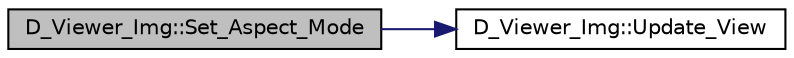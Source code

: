 digraph "D_Viewer_Img::Set_Aspect_Mode"
{
 // LATEX_PDF_SIZE
  edge [fontname="Helvetica",fontsize="10",labelfontname="Helvetica",labelfontsize="10"];
  node [fontname="Helvetica",fontsize="10",shape=record];
  rankdir="LR";
  Node1 [label="D_Viewer_Img::Set_Aspect_Mode",height=0.2,width=0.4,color="black", fillcolor="grey75", style="filled", fontcolor="black",tooltip=" "];
  Node1 -> Node2 [color="midnightblue",fontsize="10",style="solid",fontname="Helvetica"];
  Node2 [label="D_Viewer_Img::Update_View",height=0.2,width=0.4,color="black", fillcolor="white", style="filled",URL="$class_d___viewer___img.html#ac3f0f7a2528aa7cd7aaeb035357eaa37",tooltip=" "];
}
